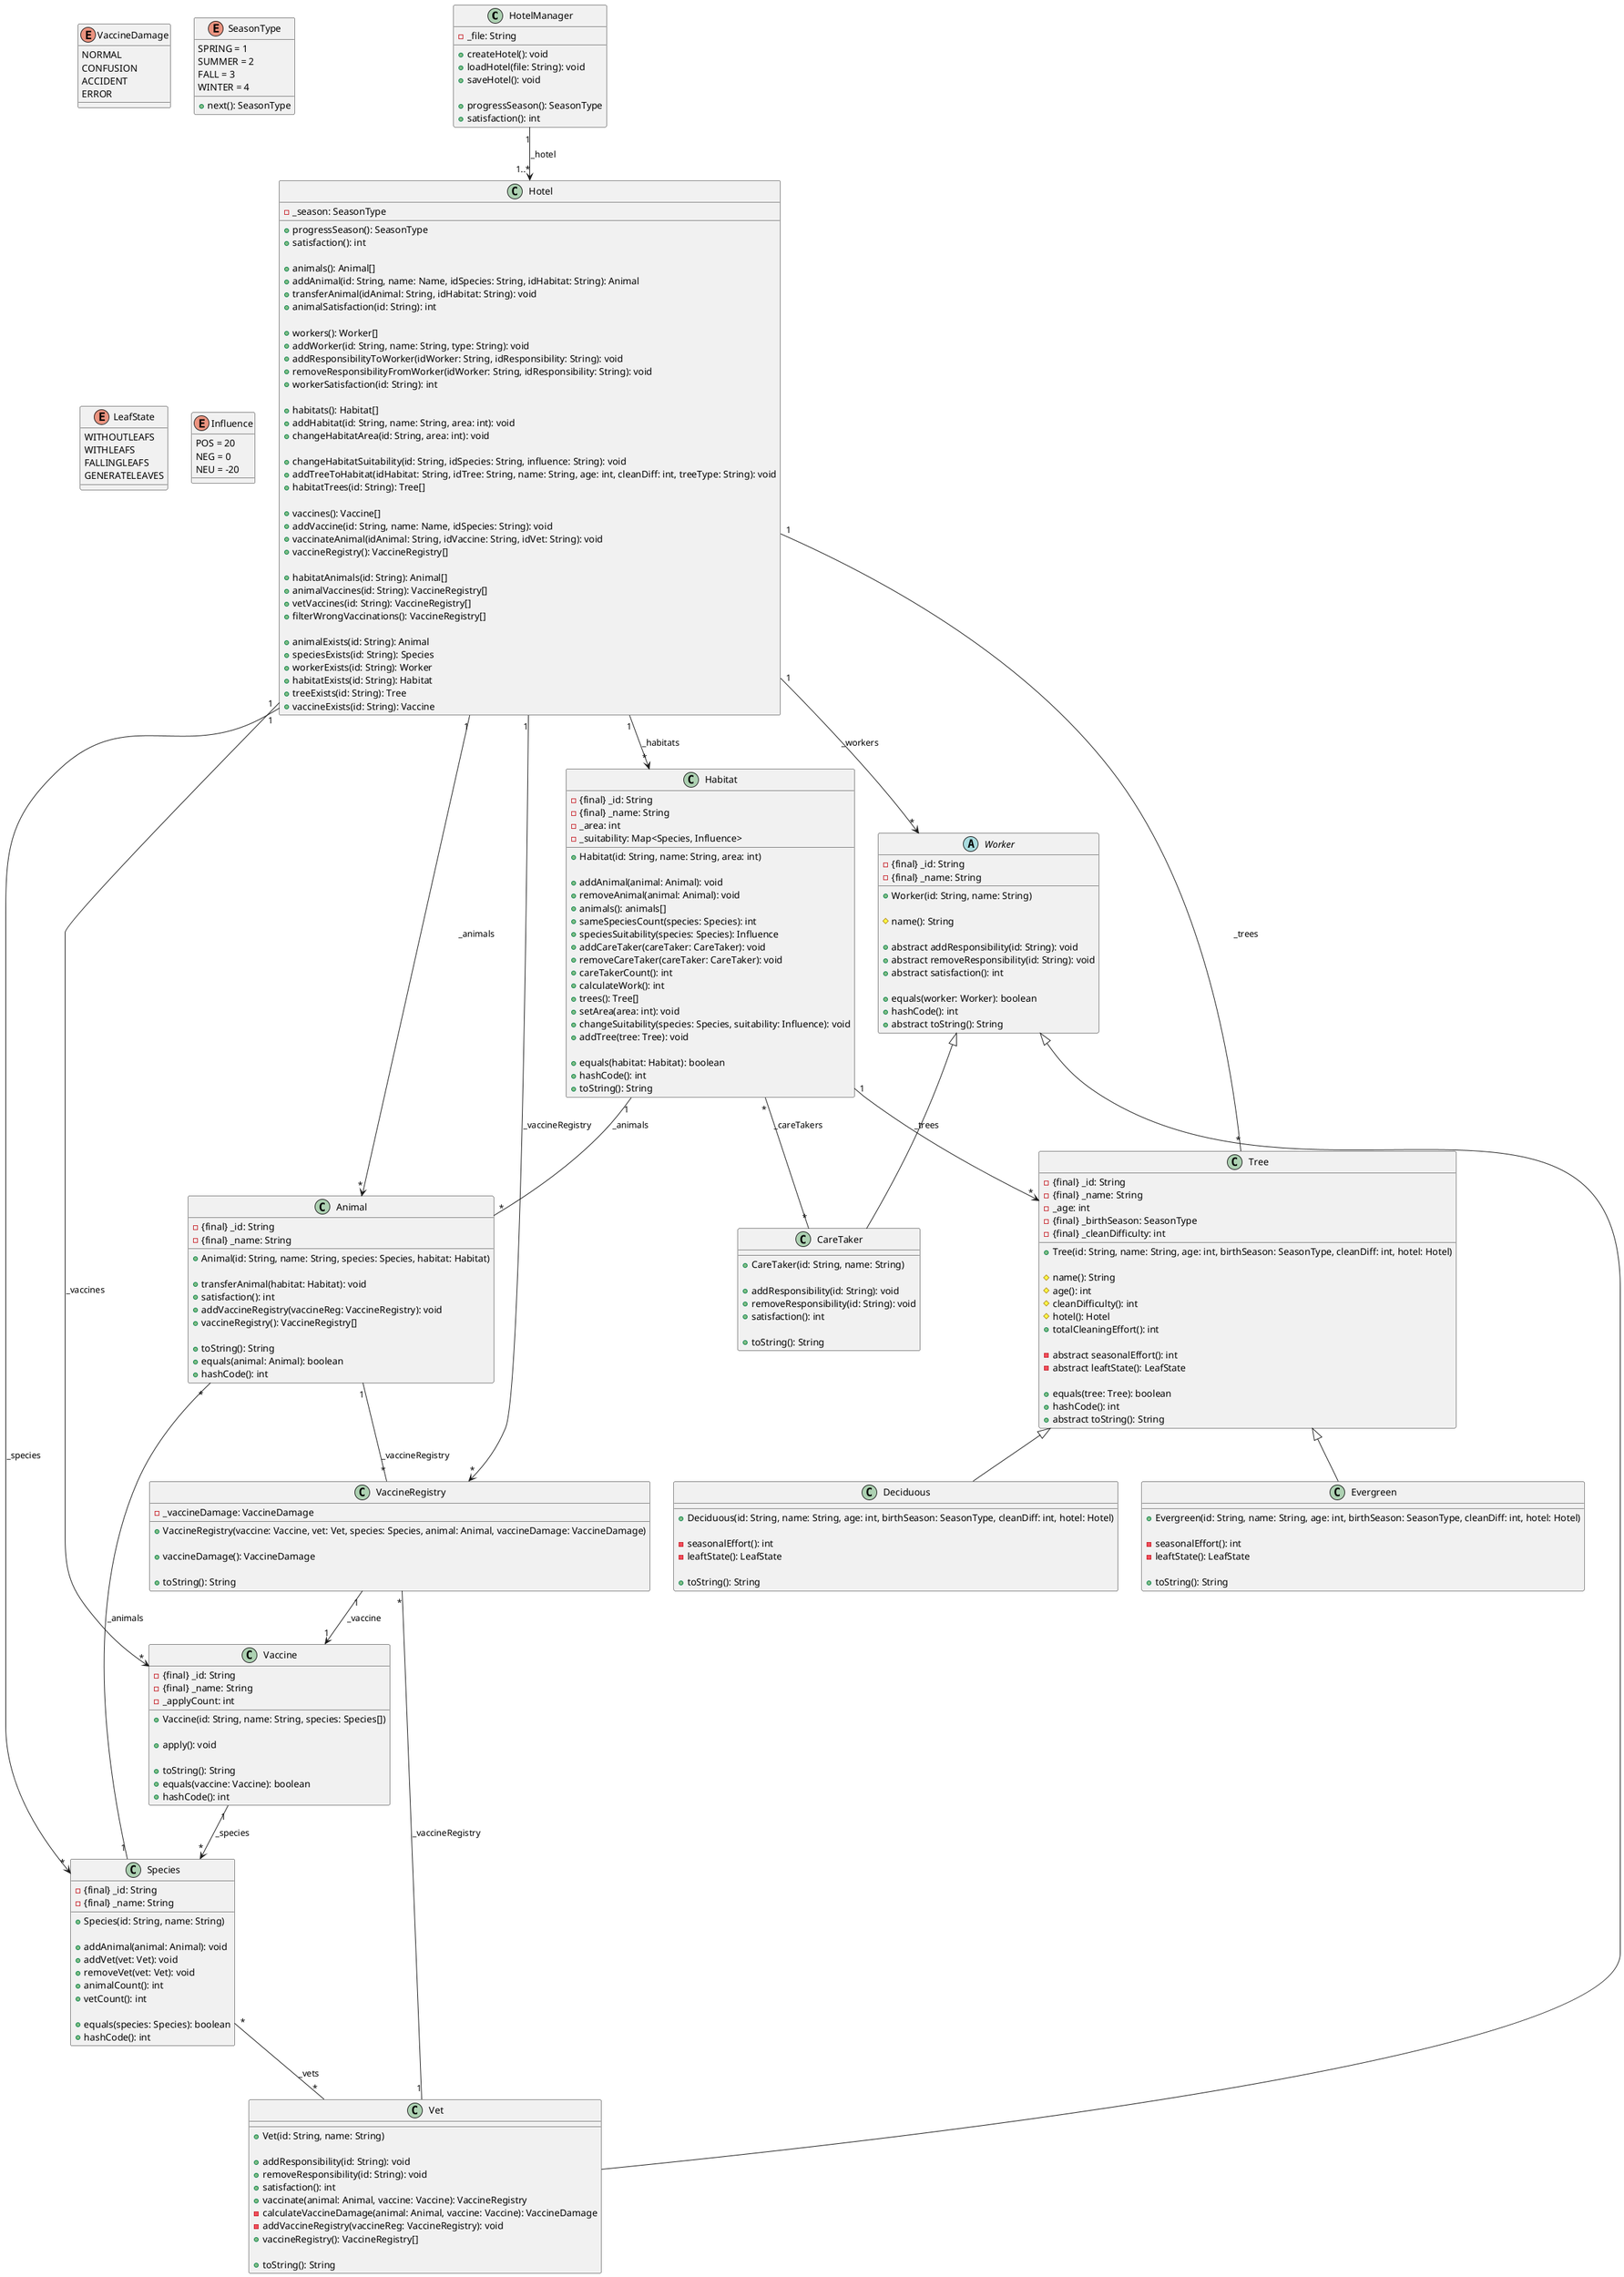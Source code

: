 @startuml VetHotel

class HotelManager{
    - _file: String

    ' Hotel management
    + createHotel(): void
    + loadHotel(file: String): void
    + saveHotel(): void

    ' Main Menu
    + progressSeason(): SeasonType
    + satisfaction(): int
}

class Hotel{
    ' Check how to notify tree listeners.
    - _season: SeasonType

    ' Main Menu called from HotelManager._hotel.command()
    + progressSeason(): SeasonType
    + satisfaction(): int

    ' Secondary Menus 4.2
    + animals(): Animal[]
    + addAnimal(id: String, name: Name, idSpecies: String, idHabitat: String): Animal
    + transferAnimal(idAnimal: String, idHabitat: String): void
    + animalSatisfaction(id: String): int

    ' Secondary Menus 4.3
    + workers(): Worker[]
    + addWorker(id: String, name: String, type: String): void
    + addResponsibilityToWorker(idWorker: String, idResponsibility: String): void
    + removeResponsibilityFromWorker(idWorker: String, idResponsibility: String): void
    + workerSatisfaction(id: String): int

    ' Secondary Menus 4.4
    + habitats(): Habitat[]
    + addHabitat(id: String, name: String, area: int): void
    + changeHabitatArea(id: String, area: int): void

    ' Devo meter influencia como o meu enum? e ter um if
    ' que decide qual enum significa a string na parte de execução
    ' do comando? ou aqui dentro.
    + changeHabitatSuitability(id: String, idSpecies: String, influence: String): void
    + addTreeToHabitat(idHabitat: String, idTree: String, name: String, age: int, cleanDiff: int, treeType: String): void
    + habitatTrees(id: String): Tree[]
    
    ' Secondary Menus 4.5
    + vaccines(): Vaccine[]
    + addVaccine(id: String, name: Name, idSpecies: String): void
    + vaccinateAnimal(idAnimal: String, idVaccine: String, idVet: String): void
    + vaccineRegistry(): VaccineRegistry[]

    ' Secondary Menus 4.6
    + habitatAnimals(id: String): Animal[]
    + animalVaccines(id: String): VaccineRegistry[]
    + vetVaccines(id: String): VaccineRegistry[]
    + filterWrongVaccinations(): VaccineRegistry[]  

    ' Searches
    + animalExists(id: String): Animal
    + speciesExists(id: String): Species
    + workerExists(id: String): Worker
    + habitatExists(id: String): Habitat
    + treeExists(id: String): Tree
    + vaccineExists(id: String): Vaccine
}

class Animal{
    - {final} _id: String
    - {final} _name: String

    + Animal(id: String, name: String, species: Species, habitat: Habitat)
    
    + transferAnimal(habitat: Habitat): void
    + satisfaction(): int
    + addVaccineRegistry(vaccineReg: VaccineRegistry): void
    + vaccineRegistry(): VaccineRegistry[]

    + toString(): String
    + equals(animal: Animal): boolean
    + hashCode(): int
}

class Species{
    - {final} _id: String
    - {final} _name: String

    + Species(id: String, name: String)
    
    + addAnimal(animal: Animal): void
    + addVet(vet: Vet): void
    + removeVet(vet: Vet): void
    + animalCount(): int
    + vetCount(): int

    + equals(species: Species): boolean
    + hashCode(): int
}

class Habitat{
    - {final} _id: String
    - {final} _name: String
    - _area: int
    - _suitability: Map<Species, Influence>

    + Habitat(id: String, name: String, area: int)

    + addAnimal(animal: Animal): void
    + removeAnimal(animal: Animal): void
    + animals(): animals[]
    + sameSpeciesCount(species: Species): int
    + speciesSuitability(species: Species): Influence
    + addCareTaker(careTaker: CareTaker): void
    + removeCareTaker(careTaker: CareTaker): void
    + careTakerCount(): int
    + calculateWork(): int
    + trees(): Tree[]
    + setArea(area: int): void
    + changeSuitability(species: Species, suitability: Influence): void
    + addTree(tree: Tree): void

    + equals(habitat: Habitat): boolean
    + hashCode(): int
    + toString(): String
}

abstract class Worker{
    - {final} _id: String
    - {final} _name: String

    + Worker(id: String, name: String)

    # name(): String
    
    + abstract addResponsibility(id: String): void
    + abstract removeResponsibility(id: String): void
    + abstract satisfaction(): int

    + equals(worker: Worker): boolean
    + hashCode(): int
    + abstract toString(): String
}

class CareTaker extends Worker{
    + CareTaker(id: String, name: String)
    
    + addResponsibility(id: String): void
    + removeResponsibility(id: String): void
    + satisfaction(): int

    + toString(): String
}

class Vet extends Worker{
    + Vet(id: String, name: String)
    
    + addResponsibility(id: String): void
    + removeResponsibility(id: String): void
    + satisfaction(): int
    + vaccinate(animal: Animal, vaccine: Vaccine): VaccineRegistry
    - calculateVaccineDamage(animal: Animal, vaccine: Vaccine): VaccineDamage
    - addVaccineRegistry(vaccineReg: VaccineRegistry): void
    + vaccineRegistry(): VaccineRegistry[]

    + toString(): String
}

Class Tree{
    - {final} _id: String
    - {final} _name: String
    - _age: int
    - {final} _birthSeason: SeasonType
    - {final} _cleanDifficulty: int

    + Tree(id: String, name: String, age: int, birthSeason: SeasonType, cleanDiff: int, hotel: Hotel)
    
    # name(): String
    # age(): int
    # cleanDifficulty(): int
    # hotel(): Hotel
    + totalCleaningEffort(): int

    - abstract seasonalEffort(): int 
    - abstract leaftState(): LeafState
    
    + equals(tree: Tree): boolean
    + hashCode(): int
    + abstract toString(): String
}

Class Evergreen extends Tree{
    + Evergreen(id: String, name: String, age: int, birthSeason: SeasonType, cleanDiff: int, hotel: Hotel)
    
    - seasonalEffort(): int
    - leaftState(): LeafState

    + toString(): String
}

Class Deciduous extends Tree{
    + Deciduous(id: String, name: String, age: int, birthSeason: SeasonType, cleanDiff: int, hotel: Hotel)
    
    - seasonalEffort(): int
    - leaftState(): LeafState

    + toString(): String
}

Class Vaccine {
    - {final} _id: String
    - {final} _name: String
    - _applyCount: int

    + Vaccine(id: String, name: String, species: Species[])
    
    + apply(): void

    + toString(): String
    + equals(vaccine: Vaccine): boolean
    + hashCode(): int
}

Class VaccineRegistry{
    - _vaccineDamage: VaccineDamage

    + VaccineRegistry(vaccine: Vaccine, vet: Vet, species: Species, animal: Animal, vaccineDamage: VaccineDamage)
    
    + vaccineDamage(): VaccineDamage
    
    + toString(): String
}

' Enums
enum VaccineDamage {
    NORMAL
    CONFUSION
    ACCIDENT
    ERROR
}

enum SeasonType {
    SPRING = 1
    SUMMER = 2
    FALL = 3
    WINTER = 4

    +next(): SeasonType
}

enum LeafState {
    WITHOUTLEAFS
    WITHLEAFS
    FALLINGLEAFS
    GENERATELEAVES
}

enum Influence{
    POS = 20
    NEG = 0
    NEU = -20
}

' Relationships
HotelManager "1" --> "1..*" Hotel: _hotel
Hotel "1" --> "*" Habitat: _habitats
Hotel "1" --> "*" Worker: _workers
Hotel "1" --> "*" Species: _species
Hotel "1" --> "*" Animal: _animals
Hotel "1" --> "*" Vaccine: _vaccines
Hotel "1" --> "*" VaccineRegistry: _vaccineRegistry
Hotel "1" -- "*" Tree: _trees
Animal "1" -- "*" VaccineRegistry: _vaccineRegistry
Species "1" -- "*" Animal: _animals
Species "*" -- "*" Vet: _vets
Habitat "1"-- "*" Animal: _animals
Habitat "*" -- "*" CareTaker: _careTakers
Habitat "1" --> "*" Tree: _trees
Vet "1" -- "*" VaccineRegistry: _vaccineRegistry
Vaccine "1" --> "*" Species: _species
VaccineRegistry "1" --> "1" Vaccine: _vaccine

@enduml